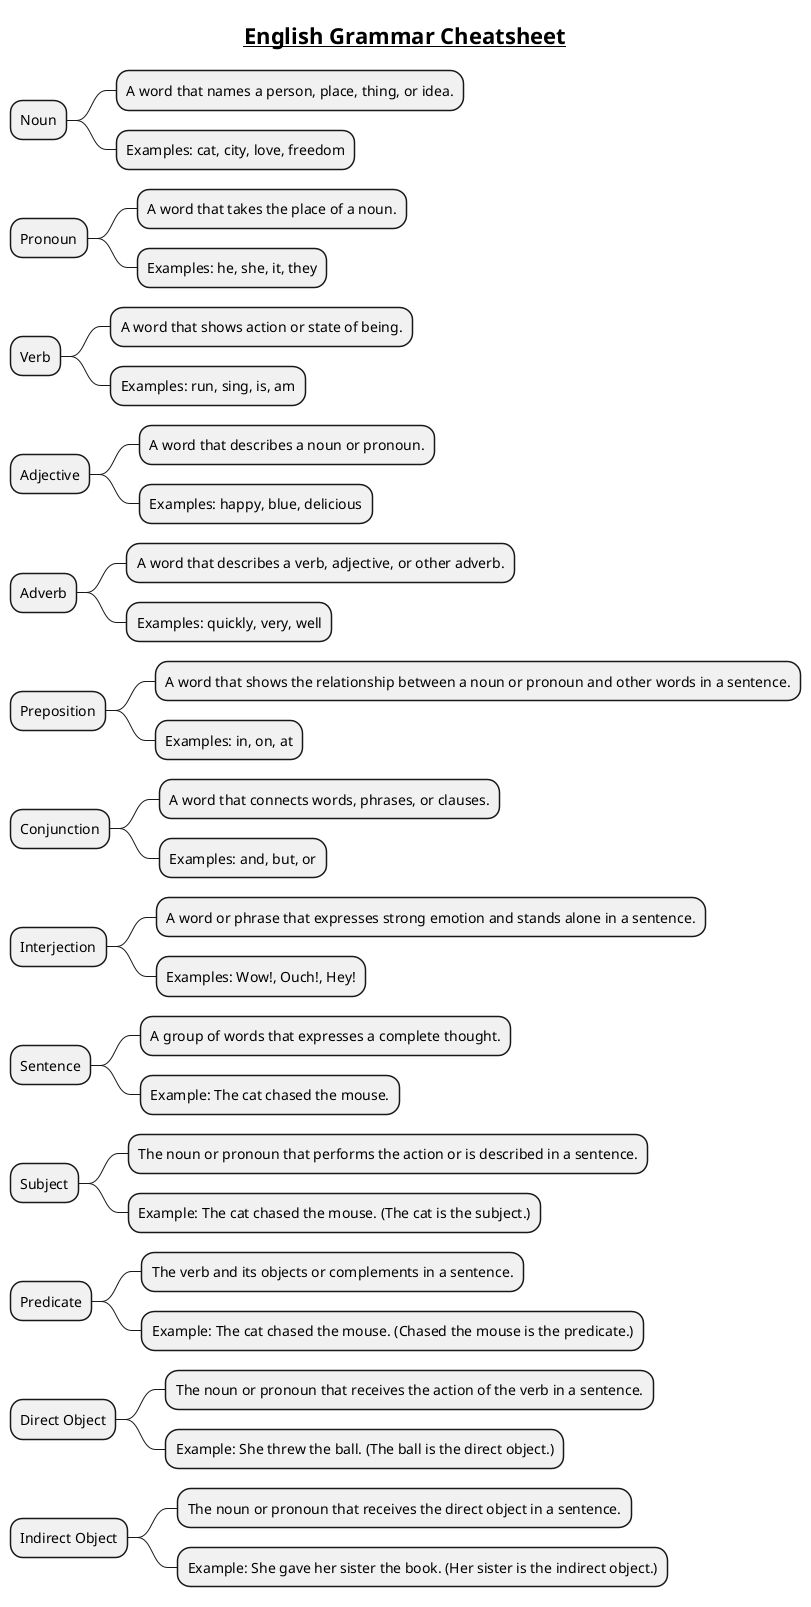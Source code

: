 @startmindmap
title =__English Grammar Cheatsheet__

* Noun
  ** A word that names a person, place, thing, or idea.
  ** Examples: cat, city, love, freedom

* Pronoun
  ** A word that takes the place of a noun.
  ** Examples: he, she, it, they

* Verb
  ** A word that shows action or state of being.
  ** Examples: run, sing, is, am

* Adjective
  ** A word that describes a noun or pronoun.
  ** Examples: happy, blue, delicious

* Adverb
  ** A word that describes a verb, adjective, or other adverb.
  ** Examples: quickly, very, well

* Preposition
  ** A word that shows the relationship between a noun or pronoun and other words in a sentence.
  ** Examples: in, on, at

* Conjunction
  ** A word that connects words, phrases, or clauses.
  ** Examples: and, but, or

* Interjection
  ** A word or phrase that expresses strong emotion and stands alone in a sentence.
  ** Examples: Wow!, Ouch!, Hey!

* Sentence
  ** A group of words that expresses a complete thought.
  ** Example: The cat chased the mouse.

* Subject
  ** The noun or pronoun that performs the action or is described in a sentence.
  ** Example: The cat chased the mouse. (The cat is the subject.)

* Predicate
  ** The verb and its objects or complements in a sentence.
  ** Example: The cat chased the mouse. (Chased the mouse is the predicate.)

* Direct Object
  ** The noun or pronoun that receives the action of the verb in a sentence.
  ** Example: She threw the ball. (The ball is the direct object.)

* Indirect Object
  ** The noun or pronoun that receives the direct object in a sentence.
  ** Example: She gave her sister the book. (Her sister is the indirect object.)

@endmindmap
